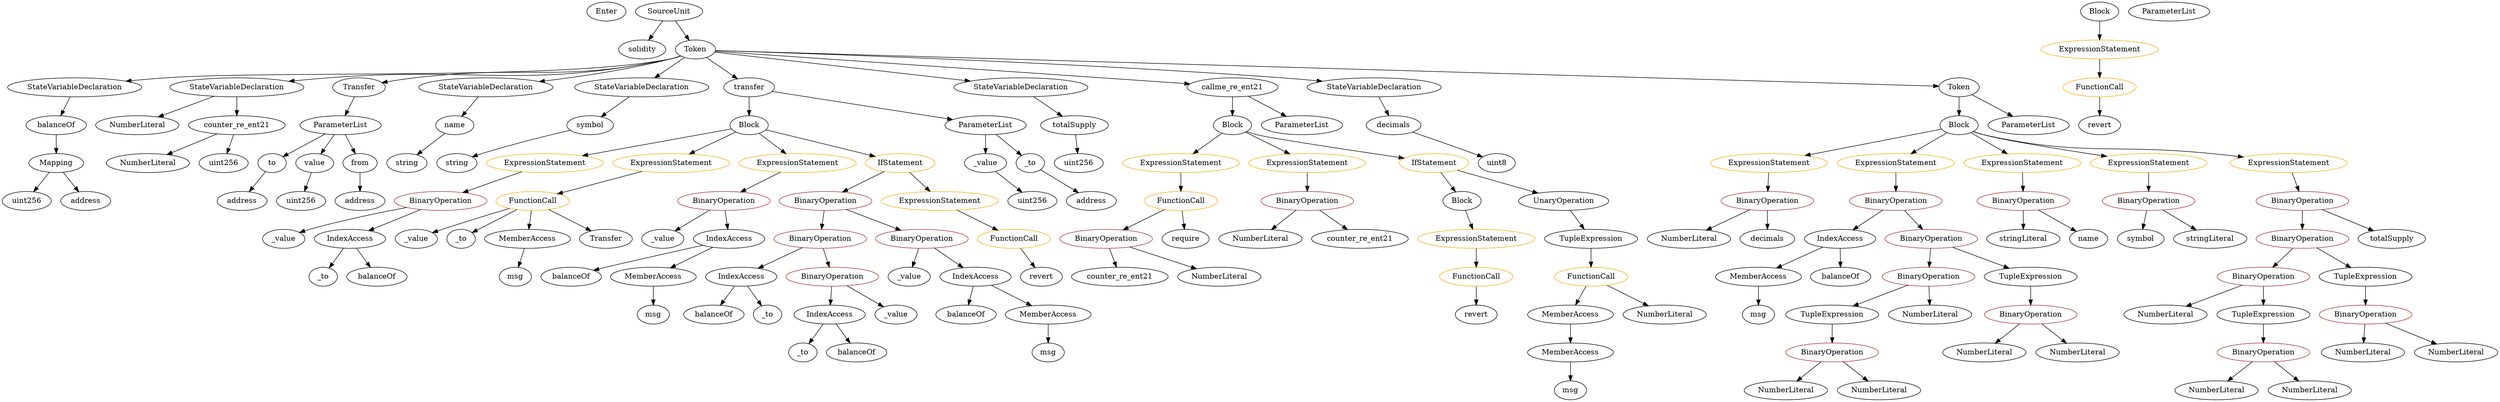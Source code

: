strict digraph {
	graph [bb="0,0,4000.1,756"];
	node [label="\N"];
	Enter	[height=0.5,
		pos="867.59,738",
		width=0.83628];
	IndexAccess_Unnamed_3	[color=black,
		height=0.5,
		label=IndexAccess,
		pos="1203.6,234",
		width=1.6402];
	Identifier_balanceOf_3	[color=black,
		height=0.5,
		label=balanceOf,
		pos="1152.6,162",
		width=1.3491];
	IndexAccess_Unnamed_3 -> Identifier_balanceOf_3	[pos="e,1164.8,179.79 1191.2,216.05 1185.3,207.89 1178,197.91 1171.4,188.82"];
	Identifier__to_1	[color=black,
		height=0.5,
		label=_to,
		pos="1246.6,162",
		width=0.75];
	IndexAccess_Unnamed_3 -> Identifier__to_1	[pos="e,1236.9,178.83 1214,216.05 1219.1,207.82 1225.2,197.76 1230.9,188.61"];
	BinaryOperation_Unnamed_12	[color=brown,
		height=0.5,
		label=BinaryOperation,
		pos="2833.6,378",
		width=1.9867];
	NumberLiteral_Unnamed_10	[color=black,
		height=0.5,
		label=NumberLiteral,
		pos="2708.6,306",
		width=1.765];
	BinaryOperation_Unnamed_12 -> NumberLiteral_Unnamed_10	[pos="e,2736.4,322.58 2805.2,361.12 2787.8,351.34 2765.2,338.69 2746.2,328.07"];
	Identifier_decimals	[color=black,
		height=0.5,
		label=decimals,
		pos="2833.6,306",
		width=1.1967];
	BinaryOperation_Unnamed_12 -> Identifier_decimals	[pos="e,2833.6,324.1 2833.6,359.7 2833.6,352.41 2833.6,343.73 2833.6,335.54"];
	IndexAccess_Unnamed_2	[color=black,
		height=0.5,
		label=IndexAccess,
		pos="1351.6,162",
		width=1.6402];
	Identifier__to	[color=black,
		height=0.5,
		label=_to,
		pos="1304.6,90",
		width=0.75];
	IndexAccess_Unnamed_2 -> Identifier__to	[pos="e,1315.2,106.83 1340.2,144.05 1334.6,135.73 1327.8,125.54 1321.6,116.32"];
	Identifier_balanceOf_2	[color=black,
		height=0.5,
		label=balanceOf,
		pos="1398.6,90",
		width=1.3491];
	IndexAccess_Unnamed_2 -> Identifier_balanceOf_2	[pos="e,1387.3,107.79 1363,144.05 1368.4,135.97 1375,126.12 1381.1,117.11"];
	Identifier_revert_1	[color=black,
		height=0.5,
		label=revert,
		pos="3367.6,522",
		width=0.87786];
	StateVariableDeclaration_Unnamed_4	[color=black,
		height=0.5,
		label=StateVariableDeclaration,
		pos="117.59,594",
		width=2.8184];
	VariableDeclaration_balanceOf	[color=black,
		height=0.5,
		label=balanceOf,
		pos="84.591,522",
		width=1.3491];
	StateVariableDeclaration_Unnamed_4 -> VariableDeclaration_balanceOf	[pos="e,92.654,540.1 109.43,575.7 105.84,568.07 101.52,558.92 97.506,550.4"];
	ElementaryTypeName_string_1	[color=black,
		height=0.5,
		label=string,
		pos="740.59,450",
		width=0.864];
	NumberLiteral_Unnamed_9	[color=black,
		height=0.5,
		label=NumberLiteral,
		pos="3190.6,90",
		width=1.765];
	BinaryOperation_Unnamed_9	[color=brown,
		height=0.5,
		label=BinaryOperation,
		pos="3262.6,162",
		width=1.9867];
	BinaryOperation_Unnamed_9 -> NumberLiteral_Unnamed_9	[pos="e,3207.9,107.79 3245.2,144.05 3236.4,135.54 3225.6,125.07 3216,115.68"];
	NumberLiteral_Unnamed_8	[color=black,
		height=0.5,
		label=NumberLiteral,
		pos="3335.6,90",
		width=1.765];
	BinaryOperation_Unnamed_9 -> NumberLiteral_Unnamed_8	[pos="e,3318.2,107.71 3279.9,144.41 3288.9,135.76 3300.1,125 3310.1,115.42"];
	SourceUnit_Unnamed	[color=black,
		height=0.5,
		label=SourceUnit,
		pos="968.59,738",
		width=1.46];
	PragmaDirective_solidity	[color=black,
		height=0.5,
		label=solidity,
		pos="923.59,666",
		width=1.0442];
	SourceUnit_Unnamed -> PragmaDirective_solidity	[pos="e,934.07,683.31 957.7,720.05 952.43,711.85 945.98,701.83 940.12,692.71"];
	ContractDefinition_Token	[color=black,
		height=0.5,
		label=Token,
		pos="1013.6,666",
		width=0.96103];
	SourceUnit_Unnamed -> ContractDefinition_Token	[pos="e,1003.1,683.31 979.48,720.05 984.76,711.85 991.2,701.83 997.06,692.71"];
	BinaryOperation_Unnamed_1	[color=brown,
		height=0.5,
		label=BinaryOperation,
		pos="3688.6,306",
		width=1.9867];
	BinaryOperation_Unnamed_2	[color=brown,
		height=0.5,
		label=BinaryOperation,
		pos="3633.6,234",
		width=1.9867];
	BinaryOperation_Unnamed_1 -> BinaryOperation_Unnamed_2	[pos="e,3646.8,251.79 3675.3,288.05 3668.9,279.89 3661,269.91 3653.9,260.82"];
	TupleExpression_Unnamed_1	[color=black,
		height=0.5,
		label=TupleExpression,
		pos="3796.6,234",
		width=2.0422];
	BinaryOperation_Unnamed_1 -> TupleExpression_Unnamed_1	[pos="e,3771.7,251.15 3713.6,288.76 3728.1,279.4 3746.5,267.49 3762.2,257.26"];
	ExpressionStatement_Unnamed_10	[color=orange,
		height=0.5,
		label=ExpressionStatement,
		pos="1895.6,450",
		width=2.458];
	FunctionCall_Unnamed_3	[color=orange,
		height=0.5,
		label=FunctionCall,
		pos="1895.6,378",
		width=1.6125];
	ExpressionStatement_Unnamed_10 -> FunctionCall_Unnamed_3	[pos="e,1895.6,396.1 1895.6,431.7 1895.6,424.41 1895.6,415.73 1895.6,407.54"];
	Identifier__value	[color=black,
		height=0.5,
		label=_value,
		pos="1476.6,234",
		width=0.96103];
	VariableDeclaration_totalSupply	[color=black,
		height=0.5,
		label=totalSupply,
		pos="1725.6,522",
		width=1.4739];
	ElementaryTypeName_uint256	[color=black,
		height=0.5,
		label=uint256,
		pos="1740.6,450",
		width=1.0442];
	VariableDeclaration_totalSupply -> ElementaryTypeName_uint256	[pos="e,1736.9,468.1 1729.3,503.7 1730.9,496.32 1732.8,487.52 1734.5,479.25"];
	Mapping_Unnamed	[color=black,
		height=0.5,
		label=Mapping,
		pos="84.591,450",
		width=1.2105];
	VariableDeclaration_balanceOf -> Mapping_Unnamed	[pos="e,84.591,468.1 84.591,503.7 84.591,496.41 84.591,487.73 84.591,479.54"];
	IndexAccess_Unnamed_1	[color=black,
		height=0.5,
		label=IndexAccess,
		pos="1588.6,234",
		width=1.6402];
	Identifier_balanceOf_1	[color=black,
		height=0.5,
		label=balanceOf,
		pos="1576.6,162",
		width=1.3491];
	IndexAccess_Unnamed_1 -> Identifier_balanceOf_1	[pos="e,1579.5,180.1 1585.6,215.7 1584.4,208.32 1582.9,199.52 1581.4,191.25"];
	MemberAccess_Unnamed_1	[color=black,
		height=0.5,
		label=MemberAccess,
		pos="1712.6,162",
		width=1.9174];
	IndexAccess_Unnamed_1 -> MemberAccess_Unnamed_1	[pos="e,1684.6,178.81 1615.8,217.64 1633.1,207.88 1655.7,195.11 1674.7,184.38"];
	StateVariableDeclaration_Unnamed_5	[color=black,
		height=0.5,
		label=StateVariableDeclaration,
		pos="371.59,594",
		width=2.8184];
	NumberLiteral_Unnamed_12	[color=black,
		height=0.5,
		label=NumberLiteral,
		pos="214.59,522",
		width=1.765];
	StateVariableDeclaration_Unnamed_5 -> NumberLiteral_Unnamed_12	[pos="e,247.6,537.72 335.18,576.76 312.14,566.49 282.23,553.16 257.96,542.34"];
	VariableDeclaration_counter_re_ent21	[color=black,
		height=0.5,
		label=counter_re_ent21,
		pos="371.59,522",
		width=2.0976];
	StateVariableDeclaration_Unnamed_5 -> VariableDeclaration_counter_re_ent21	[pos="e,371.59,540.1 371.59,575.7 371.59,568.41 371.59,559.73 371.59,551.54"];
	ExpressionStatement_Unnamed_4	[color=orange,
		height=0.5,
		label=ExpressionStatement,
		pos="2844.6,450",
		width=2.458];
	ExpressionStatement_Unnamed_4 -> BinaryOperation_Unnamed_12	[pos="e,2836.3,396.1 2841.9,431.7 2840.7,424.32 2839.3,415.52 2838,407.25"];
	BinaryOperation_Unnamed	[color=brown,
		height=0.5,
		label=BinaryOperation,
		pos="3688.6,378",
		width=1.9867];
	BinaryOperation_Unnamed -> BinaryOperation_Unnamed_1	[pos="e,3688.6,324.1 3688.6,359.7 3688.6,352.41 3688.6,343.73 3688.6,335.54"];
	Identifier_totalSupply	[color=black,
		height=0.5,
		label=totalSupply,
		pos="3831.6,306",
		width=1.4739];
	BinaryOperation_Unnamed -> Identifier_totalSupply	[pos="e,3802.4,321.3 3720.3,361.46 3741.5,351.1 3769.5,337.4 3792.1,326.34"];
	TupleExpression_Unnamed_2	[color=black,
		height=0.5,
		label=TupleExpression,
		pos="2949.6,162",
		width=2.0422];
	BinaryOperation_Unnamed_8	[color=brown,
		height=0.5,
		label=BinaryOperation,
		pos="2949.6,90",
		width=1.9867];
	TupleExpression_Unnamed_2 -> BinaryOperation_Unnamed_8	[pos="e,2949.6,108.1 2949.6,143.7 2949.6,136.41 2949.6,127.73 2949.6,119.54"];
	NumberLiteral_Unnamed	[color=black,
		height=0.5,
		label=NumberLiteral,
		pos="3478.6,162",
		width=1.765];
	BinaryOperation_Unnamed_2 -> NumberLiteral_Unnamed	[pos="e,3511.4,177.8 3600,217.81 3577,207.43 3546.3,193.59 3521.6,182.41"];
	TupleExpression_Unnamed	[color=black,
		height=0.5,
		label=TupleExpression,
		pos="3633.6,162",
		width=2.0422];
	BinaryOperation_Unnamed_2 -> TupleExpression_Unnamed	[pos="e,3633.6,180.1 3633.6,215.7 3633.6,208.41 3633.6,199.73 3633.6,191.54"];
	Identifier__value_2	[color=black,
		height=0.5,
		label=_value,
		pos="1072.6,306",
		width=0.96103];
	ExpressionStatement_Unnamed_7	[color=orange,
		height=0.5,
		label=ExpressionStatement,
		pos="878.59,450",
		width=2.458];
	BinaryOperation_Unnamed_18	[color=brown,
		height=0.5,
		label=BinaryOperation,
		pos="711.59,378",
		width=1.9867];
	ExpressionStatement_Unnamed_7 -> BinaryOperation_Unnamed_18	[pos="e,747.23,393.94 841.11,433.29 816.43,422.95 783.95,409.33 757.69,398.32"];
	ExpressionStatement_Unnamed_8	[color=orange,
		height=0.5,
		label=ExpressionStatement,
		pos="1073.6,450",
		width=2.458];
	FunctionCall_Unnamed_1	[color=orange,
		height=0.5,
		label=FunctionCall,
		pos="859.59,378",
		width=1.6125];
	ExpressionStatement_Unnamed_8 -> FunctionCall_Unnamed_1	[pos="e,898.45,391.71 1028.2,434.15 993.29,422.73 945.1,406.97 909.18,395.22"];
	MemberAccess_Unnamed_5	[color=black,
		height=0.5,
		label=MemberAccess,
		pos="2522.6,90",
		width=1.9174];
	Identifier_msg_4	[color=black,
		height=0.5,
		label=msg,
		pos="2522.6,18",
		width=0.75];
	MemberAccess_Unnamed_5 -> Identifier_msg_4	[pos="e,2522.6,36.104 2522.6,71.697 2522.6,64.407 2522.6,55.726 2522.6,47.536"];
	ElementaryTypeName_address_3	[color=black,
		height=0.5,
		label=address,
		pos="1756.6,378",
		width=1.0996];
	Identifier_msg_2	[color=black,
		height=0.5,
		label=msg,
		pos="1057.6,162",
		width=0.75];
	ExpressionStatement_Unnamed_1	[color=orange,
		height=0.5,
		label=ExpressionStatement,
		pos="3047.6,450",
		width=2.458];
	BinaryOperation_Unnamed_5	[color=brown,
		height=0.5,
		label=BinaryOperation,
		pos="3047.6,378",
		width=1.9867];
	ExpressionStatement_Unnamed_1 -> BinaryOperation_Unnamed_5	[pos="e,3047.6,396.1 3047.6,431.7 3047.6,424.41 3047.6,415.73 3047.6,407.54"];
	EventDefinition_Transfer	[color=black,
		height=0.5,
		label=Transfer,
		pos="536.59,594",
		width=1.1689];
	ParameterList_Unnamed	[color=black,
		height=0.5,
		label=ParameterList,
		pos="529.59,522",
		width=1.7095];
	EventDefinition_Transfer -> ParameterList_Unnamed	[pos="e,531.3,540.1 534.86,575.7 534.13,568.41 533.26,559.73 532.44,551.54"];
	Identifier_msg_1	[color=black,
		height=0.5,
		label=msg,
		pos="1712.6,90",
		width=0.75];
	Identifier__value_1	[color=black,
		height=0.5,
		label=_value,
		pos="1463.6,162",
		width=0.96103];
	ElementaryTypeName_uint256_1	[color=black,
		height=0.5,
		label=uint256,
		pos="37.591,378",
		width=1.0442];
	Mapping_Unnamed -> ElementaryTypeName_uint256_1	[pos="e,48.649,395.47 73.453,432.41 67.951,424.22 61.185,414.14 55.018,404.95"];
	ElementaryTypeName_address	[color=black,
		height=0.5,
		label=address,
		pos="132.59,378",
		width=1.0996];
	Mapping_Unnamed -> ElementaryTypeName_address	[pos="e,121.3,395.47 95.966,432.41 101.59,424.22 108.5,414.14 114.79,404.95"];
	StateVariableDeclaration_Unnamed	[color=black,
		height=0.5,
		label=StateVariableDeclaration,
		pos="707.59,594",
		width=2.8184];
	VariableDeclaration_name	[color=black,
		height=0.5,
		label=name,
		pos="683.59,522",
		width=0.83628];
	StateVariableDeclaration_Unnamed -> VariableDeclaration_name	[pos="e,689.46,540.1 701.66,575.7 699.1,568.24 696.04,559.32 693.18,550.97"];
	NumberLiteral_Unnamed_4	[color=black,
		height=0.5,
		label=NumberLiteral,
		pos="3791.6,90",
		width=1.765];
	Identifier_counter_re_ent21	[color=black,
		height=0.5,
		label=counter_re_ent21,
		pos="1822.6,234",
		width=2.0976];
	Parameter__value	[color=black,
		height=0.5,
		label=_value,
		pos="1577.6,450",
		width=0.96103];
	ElementaryTypeName_uint256_3	[color=black,
		height=0.5,
		label=uint256,
		pos="1661.6,378",
		width=1.0442];
	Parameter__value -> ElementaryTypeName_uint256_3	[pos="e,1643.5,394.07 1595.4,434.15 1606.9,424.57 1622.1,411.92 1635,401.16"];
	VariableDeclaration_to	[color=black,
		height=0.5,
		label=to,
		pos="431.59,450",
		width=0.75];
	ElementaryTypeName_address_2	[color=black,
		height=0.5,
		label=address,
		pos="392.59,378",
		width=1.0996];
	VariableDeclaration_to -> ElementaryTypeName_address_2	[pos="e,401.86,395.63 422.55,432.76 418.03,424.67 412.46,414.66 407.35,405.49"];
	BinaryOperation_Unnamed_10	[color=brown,
		height=0.5,
		label=BinaryOperation,
		pos="3246.6,378",
		width=1.9867];
	stringLiteral_Unnamed	[color=black,
		height=0.5,
		label=stringLiteral,
		pos="3246.6,306",
		width=1.5016];
	BinaryOperation_Unnamed_10 -> stringLiteral_Unnamed	[pos="e,3246.6,324.1 3246.6,359.7 3246.6,352.41 3246.6,343.73 3246.6,335.54"];
	Identifier_name	[color=black,
		height=0.5,
		label=name,
		pos="3348.6,306",
		width=0.83628];
	BinaryOperation_Unnamed_10 -> Identifier_name	[pos="e,3329.3,320.26 3270.5,360.59 3285.3,350.41 3304.5,337.29 3320.1,326.58"];
	MemberAccess_Unnamed	[color=black,
		height=0.5,
		label=MemberAccess,
		pos="2820.6,234",
		width=1.9174];
	Identifier_msg	[color=black,
		height=0.5,
		label=msg,
		pos="2820.6,162",
		width=0.75];
	MemberAccess_Unnamed -> Identifier_msg	[pos="e,2820.6,180.1 2820.6,215.7 2820.6,208.41 2820.6,199.73 2820.6,191.54"];
	ParameterList_Unnamed_3	[color=black,
		height=0.5,
		label=ParameterList,
		pos="3479.6,738",
		width=1.7095];
	Identifier_balanceOf_4	[color=black,
		height=0.5,
		label=balanceOf,
		pos="921.59,234",
		width=1.3491];
	BinaryOperation_Unnamed_7	[color=brown,
		height=0.5,
		label=BinaryOperation,
		pos="3099.6,234",
		width=1.9867];
	BinaryOperation_Unnamed_7 -> TupleExpression_Unnamed_2	[pos="e,2982.7,178.45 3066.7,217.64 3045.1,207.55 3016.6,194.25 2993.1,183.29"];
	NumberLiteral_Unnamed_5	[color=black,
		height=0.5,
		label=NumberLiteral,
		pos="3104.6,162",
		width=1.765];
	BinaryOperation_Unnamed_7 -> NumberLiteral_Unnamed_5	[pos="e,3103.4,180.1 3100.8,215.7 3101.3,208.41 3102,199.73 3102.6,191.54"];
	Block_Unnamed_4	[color=black,
		height=0.5,
		label=Block,
		pos="2337.6,378",
		width=0.90558];
	ExpressionStatement_Unnamed_11	[color=orange,
		height=0.5,
		label=ExpressionStatement,
		pos="2373.6,306",
		width=2.458];
	Block_Unnamed_4 -> ExpressionStatement_Unnamed_11	[pos="e,2364.9,323.96 2346.1,360.41 2350.2,352.51 2355.2,342.85 2359.7,333.94"];
	IndexAccess_Unnamed_4	[color=black,
		height=0.5,
		label=IndexAccess,
		pos="1184.6,306",
		width=1.6402];
	IndexAccess_Unnamed_4 -> Identifier_balanceOf_4	[pos="e,958.67,246.06 1140.1,293.93 1098.5,283.49 1034.7,267.2 979.59,252 976.31,251.09 972.93,250.15 969.52,249.18"];
	MemberAccess_Unnamed_2	[color=black,
		height=0.5,
		label=MemberAccess,
		pos="1057.6,234",
		width=1.9174];
	IndexAccess_Unnamed_4 -> MemberAccess_Unnamed_2	[pos="e,1086,250.64 1157,289.81 1139.1,279.95 1115.6,266.96 1095.9,256.1"];
	Identifier__value_3	[color=black,
		height=0.5,
		label=_value,
		pos="430.59,306",
		width=0.96103];
	Identifier__value_4	[color=black,
		height=0.5,
		label=_value,
		pos="654.59,306",
		width=0.96103];
	Identifier_symbol	[color=black,
		height=0.5,
		label=symbol,
		pos="3434.6,306",
		width=1.0581];
	TupleExpression_Unnamed_3	[color=black,
		height=0.5,
		label=TupleExpression,
		pos="3262.6,234",
		width=2.0422];
	TupleExpression_Unnamed_3 -> BinaryOperation_Unnamed_9	[pos="e,3262.6,180.1 3262.6,215.7 3262.6,208.41 3262.6,199.73 3262.6,191.54"];
	IndexAccess_Unnamed_5	[color=black,
		height=0.5,
		label=IndexAccess,
		pos="542.59,306",
		width=1.6402];
	Identifier__to_2	[color=black,
		height=0.5,
		label=_to,
		pos="495.59,234",
		width=0.75];
	IndexAccess_Unnamed_5 -> Identifier__to_2	[pos="e,506.22,250.83 531.21,288.05 525.63,279.73 518.78,269.54 512.59,260.32"];
	Identifier_balanceOf_5	[color=black,
		height=0.5,
		label=balanceOf,
		pos="589.59,234",
		width=1.3491];
	IndexAccess_Unnamed_5 -> Identifier_balanceOf_5	[pos="e,578.32,251.79 553.97,288.05 559.4,279.97 566.01,270.12 572.06,261.11"];
	Block_Unnamed	[color=black,
		height=0.5,
		label=Block,
		pos="3144.6,522",
		width=0.90558];
	Block_Unnamed -> ExpressionStatement_Unnamed_4	[pos="e,2901.3,464.24 3114.7,514.03 3067.9,503.1 2976,481.65 2912.4,466.83"];
	Block_Unnamed -> ExpressionStatement_Unnamed_1	[pos="e,3070.8,467.76 3125.4,507.17 3112.4,497.8 3095,485.19 3079.9,474.29"];
	ExpressionStatement_Unnamed_2	[color=orange,
		height=0.5,
		label=ExpressionStatement,
		pos="3242.6,450",
		width=2.458];
	Block_Unnamed -> ExpressionStatement_Unnamed_2	[pos="e,3219.1,467.76 3164,507.17 3177.1,497.8 3194.7,485.19 3210,474.29"];
	ExpressionStatement_Unnamed_3	[color=orange,
		height=0.5,
		label=ExpressionStatement,
		pos="3437.6,450",
		width=2.458];
	Block_Unnamed -> ExpressionStatement_Unnamed_3	[pos="e,3374.3,462.91 3169.5,509.82 3174.7,507.7 3180.3,505.64 3185.6,504 3218.1,493.94 3301.1,477.09 3363,465.1"];
	ExpressionStatement_Unnamed	[color=orange,
		height=0.5,
		label=ExpressionStatement,
		pos="3660.6,450",
		width=2.458];
	Block_Unnamed -> ExpressionStatement_Unnamed	[pos="e,3589.3,461.01 3168.9,509.56 3174.3,507.41 3180.1,505.4 3185.6,504 3336.8,465.74 3379.7,486.43 3534.6,468 3548.7,466.32 3563.8,\
464.4 3578.3,462.48"];
	VariableDeclaration_decimals	[color=black,
		height=0.5,
		label=decimals,
		pos="2291.6,522",
		width=1.1967];
	ElementaryTypeName_uint8	[color=black,
		height=0.5,
		label=uint8,
		pos="2401.6,450",
		width=0.7947];
	VariableDeclaration_decimals -> ElementaryTypeName_uint8	[pos="e,2381.9,463.55 2314.7,506.33 2331.4,495.64 2354.3,481.08 2372.4,469.58"];
	BinaryOperation_Unnamed_20	[color=brown,
		height=0.5,
		label=BinaryOperation,
		pos="2090.6,378",
		width=1.9867];
	NumberLiteral_Unnamed_15	[color=black,
		height=0.5,
		label=NumberLiteral,
		pos="2034.6,306",
		width=1.765];
	BinaryOperation_Unnamed_20 -> NumberLiteral_Unnamed_15	[pos="e,2048,323.79 2077,360.05 2070.4,351.8 2062.4,341.7 2055,332.54"];
	Identifier_counter_re_ent21_1	[color=black,
		height=0.5,
		label=counter_re_ent21,
		pos="2191.6,306",
		width=2.0976];
	BinaryOperation_Unnamed_20 -> Identifier_counter_re_ent21_1	[pos="e,2167.7,323.55 2114.3,360.59 2127.5,351.44 2144.1,339.9 2158.6,329.88"];
	IndexAccess_Unnamed	[color=black,
		height=0.5,
		label=IndexAccess,
		pos="2953.6,306",
		width=1.6402];
	IndexAccess_Unnamed -> MemberAccess_Unnamed	[pos="e,2850,250.48 2925.1,289.98 2906.1,280.02 2881,266.8 2860.2,255.82"];
	Identifier_balanceOf	[color=black,
		height=0.5,
		label=balanceOf,
		pos="2956.6,234",
		width=1.3491];
	IndexAccess_Unnamed -> Identifier_balanceOf	[pos="e,2955.9,252.1 2954.3,287.7 2954.6,280.41 2955,271.73 2955.4,263.54"];
	ExpressionStatement_Unnamed_6	[color=orange,
		height=0.5,
		label=ExpressionStatement,
		pos="1268.6,450",
		width=2.458];
	BinaryOperation_Unnamed_17	[color=brown,
		height=0.5,
		label=BinaryOperation,
		pos="1178.6,378",
		width=1.9867];
	ExpressionStatement_Unnamed_6 -> BinaryOperation_Unnamed_17	[pos="e,1199.8,395.47 1247.3,432.41 1235.7,423.43 1221.3,412.19 1208.6,402.34"];
	ExpressionStatement_Unnamed_12	[color=orange,
		height=0.5,
		label=ExpressionStatement,
		pos="2090.6,450",
		width=2.458];
	ExpressionStatement_Unnamed_12 -> BinaryOperation_Unnamed_20	[pos="e,2090.6,396.1 2090.6,431.7 2090.6,424.41 2090.6,415.73 2090.6,407.54"];
	FunctionCall_Unnamed_5	[color=orange,
		height=0.5,
		label=FunctionCall,
		pos="2373.6,234",
		width=1.6125];
	ExpressionStatement_Unnamed_11 -> FunctionCall_Unnamed_5	[pos="e,2373.6,252.1 2373.6,287.7 2373.6,280.41 2373.6,271.73 2373.6,263.54"];
	FunctionCall_Unnamed_2	[color=orange,
		height=0.5,
		label=FunctionCall,
		pos="3367.6,594",
		width=1.6125];
	FunctionCall_Unnamed_2 -> Identifier_revert_1	[pos="e,3367.6,540.1 3367.6,575.7 3367.6,568.41 3367.6,559.73 3367.6,551.54"];
	Block_Unnamed_2	[color=black,
		height=0.5,
		label=Block,
		pos="3367.6,738",
		width=0.90558];
	ExpressionStatement_Unnamed_9	[color=orange,
		height=0.5,
		label=ExpressionStatement,
		pos="3367.6,666",
		width=2.458];
	Block_Unnamed_2 -> ExpressionStatement_Unnamed_9	[pos="e,3367.6,684.1 3367.6,719.7 3367.6,712.41 3367.6,703.73 3367.6,695.54"];
	MemberAccess_Unnamed_4	[color=black,
		height=0.5,
		label=MemberAccess,
		pos="2522.6,162",
		width=1.9174];
	MemberAccess_Unnamed_4 -> MemberAccess_Unnamed_5	[pos="e,2522.6,108.1 2522.6,143.7 2522.6,136.41 2522.6,127.73 2522.6,119.54"];
	ExpressionStatement_Unnamed_2 -> BinaryOperation_Unnamed_10	[pos="e,3245.6,396.1 3243.6,431.7 3244,424.41 3244.5,415.73 3245,407.54"];
	Parameter__to	[color=black,
		height=0.5,
		label=_to,
		pos="1657.6,450",
		width=0.75];
	Parameter__to -> ElementaryTypeName_address_3	[pos="e,1735.8,393.7 1675.7,436.16 1689.9,426.13 1710,411.98 1726.5,400.26"];
	Identifier__to_3	[color=black,
		height=0.5,
		label=_to,
		pos="734.59,306",
		width=0.75];
	BinaryOperation_Unnamed_5 -> IndexAccess_Unnamed	[pos="e,2975.1,322.99 3025.3,360.41 3013,351.21 2997.4,339.64 2984,329.63"];
	BinaryOperation_Unnamed_6	[color=brown,
		height=0.5,
		label=BinaryOperation,
		pos="3102.6,306",
		width=1.9867];
	BinaryOperation_Unnamed_5 -> BinaryOperation_Unnamed_6	[pos="e,3089.4,323.79 3060.9,360.05 3067.3,351.89 3075.2,341.91 3082.3,332.82"];
	TupleExpression_Unnamed_4	[color=black,
		height=0.5,
		label=TupleExpression,
		pos="2553.6,306",
		width=2.0422];
	FunctionCall_Unnamed_4	[color=orange,
		height=0.5,
		label=FunctionCall,
		pos="2553.6,234",
		width=1.6125];
	TupleExpression_Unnamed_4 -> FunctionCall_Unnamed_4	[pos="e,2553.6,252.1 2553.6,287.7 2553.6,280.41 2553.6,271.73 2553.6,263.54"];
	MemberAccess_Unnamed_3	[color=black,
		height=0.5,
		label=MemberAccess,
		pos="848.59,306",
		width=1.9174];
	Identifier_msg_3	[color=black,
		height=0.5,
		label=msg,
		pos="827.59,234",
		width=0.75];
	MemberAccess_Unnamed_3 -> Identifier_msg_3	[pos="e,832.72,252.1 843.4,287.7 841.16,280.24 838.49,271.32 835.98,262.97"];
	UnaryOperation_Unnamed	[color=black,
		height=0.5,
		label=UnaryOperation,
		pos="2506.6,378",
		width=1.9452];
	UnaryOperation_Unnamed -> TupleExpression_Unnamed_4	[pos="e,2542.3,323.79 2518,360.05 2523.4,351.97 2530,342.12 2536.1,333.11"];
	ContractDefinition_Token -> StateVariableDeclaration_Unnamed_4	[pos="e,197.47,605.39 988.1,653.35 982.44,651.21 976.4,649.26 970.59,648 662.25,581.11 575.99,638.51 261.59,612 244.51,610.56 226.33,608.68 \
208.84,606.7"];
	ContractDefinition_Token -> StateVariableDeclaration_Unnamed_5	[pos="e,445.08,606.77 988.07,653.45 982.42,651.31 976.38,649.33 970.59,648 759.9,599.71 700.41,635.96 485.59,612 476.05,610.94 466.09,\
609.67 456.19,608.33"];
	ContractDefinition_Token -> EventDefinition_Transfer	[pos="e,569.9,605.42 988.05,653.55 982.4,651.4 976.37,649.39 970.59,648 808.67,609 761.33,642.47 597.59,612 592.06,610.97 586.3,609.67 \
580.63,608.26"];
	ContractDefinition_Token -> StateVariableDeclaration_Unnamed	[pos="e,782.71,606.48 987.47,653.82 981.96,651.7 976.13,649.64 970.59,648 912.54,630.83 845.65,617.43 793.86,608.4"];
	StateVariableDeclaration_Unnamed_1	[color=black,
		height=0.5,
		label=StateVariableDeclaration,
		pos="933.59,594",
		width=2.8184];
	ContractDefinition_Token -> StateVariableDeclaration_Unnamed_1	[pos="e,953.07,612.04 996.63,650.15 986.46,641.26 973.3,629.74 961.62,619.53"];
	FunctionDefinition_transfer	[color=black,
		height=0.5,
		label=transfer,
		pos="1093.6,594",
		width=1.0719];
	ContractDefinition_Token -> FunctionDefinition_transfer	[pos="e,1076.1,610.31 1030.6,650.15 1041.3,640.72 1055.5,628.33 1067.7,617.69"];
	StateVariableDeclaration_Unnamed_3	[color=black,
		height=0.5,
		label=StateVariableDeclaration,
		pos="1575.6,594",
		width=2.8184];
	ContractDefinition_Token -> StateVariableDeclaration_Unnamed_3	[pos="e,1494.3,605.12 1047.1,660.83 1131.5,650.32 1355.4,622.43 1483,606.53"];
	FunctionDefinition_callme_re_ent21	[color=black,
		height=0.5,
		label=callme_re_ent21,
		pos="1975.6,594",
		width=1.9729];
	ContractDefinition_Token -> FunctionDefinition_callme_re_ent21	[pos="e,1908.1,599.91 1047.8,662.51 1185.2,652.52 1698.2,615.18 1896.6,600.75"];
	StateVariableDeclaration_Unnamed_2	[color=black,
		height=0.5,
		label=StateVariableDeclaration,
		pos="2228.6,594",
		width=2.8184];
	ContractDefinition_Token -> StateVariableDeclaration_Unnamed_2	[pos="e,2143.7,604.14 1048.3,663.83 1179.8,659.27 1660.5,641.45 2055.6,612 2080.5,610.14 2107.4,607.71 2132.4,605.26"];
	FunctionDefinition_Token	[color=black,
		height=0.5,
		label=Token,
		pos="3144.6,594",
		width=0.96103];
	ContractDefinition_Token -> FunctionDefinition_Token	[pos="e,3110.1,596.13 1048.4,663.86 1297.9,655.66 2814.1,605.86 3098.6,596.51"];
	BinaryOperation_Unnamed_4	[color=brown,
		height=0.5,
		label=BinaryOperation,
		pos="3796.6,162",
		width=1.9867];
	BinaryOperation_Unnamed_4 -> NumberLiteral_Unnamed_4	[pos="e,3792.8,108.1 3795.4,143.7 3794.8,136.41 3794.2,127.73 3793.6,119.54"];
	NumberLiteral_Unnamed_3	[color=black,
		height=0.5,
		label=NumberLiteral,
		pos="3936.6,90",
		width=1.765];
	BinaryOperation_Unnamed_4 -> NumberLiteral_Unnamed_3	[pos="e,3906.1,106.25 3827.7,145.46 3847.7,135.43 3874.1,122.26 3895.8,111.38"];
	NumberLiteral_Unnamed_1	[color=black,
		height=0.5,
		label=NumberLiteral,
		pos="3560.6,18",
		width=1.765];
	BinaryOperation_Unnamed_19	[color=brown,
		height=0.5,
		label=BinaryOperation,
		pos="1790.6,306",
		width=1.9867];
	FunctionCall_Unnamed_3 -> BinaryOperation_Unnamed_19	[pos="e,1815.1,323.31 1871.8,361.12 1857.7,351.76 1839.8,339.78 1824.3,329.47"];
	Identifier_require	[color=black,
		height=0.5,
		label=require,
		pos="1916.6,306",
		width=1.0026];
	FunctionCall_Unnamed_3 -> Identifier_require	[pos="e,1911.5,324.1 1900.8,359.7 1903,352.24 1905.7,343.32 1908.2,334.97"];
	BinaryOperation_Unnamed_11	[color=brown,
		height=0.5,
		label=BinaryOperation,
		pos="3437.6,378",
		width=1.9867];
	BinaryOperation_Unnamed_11 -> Identifier_symbol	[pos="e,3435.3,324.1 3436.8,359.7 3436.5,352.41 3436.2,343.73 3435.8,335.54"];
	stringLiteral_Unnamed_1	[color=black,
		height=0.5,
		label=stringLiteral,
		pos="3544.6,306",
		width=1.5016];
	BinaryOperation_Unnamed_11 -> stringLiteral_Unnamed_1	[pos="e,3521,322.43 3462.4,360.76 3477,351.2 3495.7,338.98 3511.6,328.61"];
	ParameterList_Unnamed -> VariableDeclaration_to	[pos="e,449.49,463.78 507.35,505.12 492.86,494.76 473.85,481.18 458.5,470.22"];
	VariableDeclaration_value	[color=black,
		height=0.5,
		label=value,
		pos="506.59,450",
		width=0.82242];
	ParameterList_Unnamed -> VariableDeclaration_value	[pos="e,512.21,468.1 523.91,503.7 521.45,496.24 518.53,487.32 515.78,478.97"];
	VariableDeclaration_from	[color=black,
		height=0.5,
		label=from,
		pos="582.59,450",
		width=0.7947];
	ParameterList_Unnamed -> VariableDeclaration_from	[pos="e,570.61,466.83 542.42,504.05 548.85,495.56 556.77,485.11 563.87,475.73"];
	NumberLiteral_Unnamed_7	[color=black,
		height=0.5,
		label=NumberLiteral,
		pos="2877.6,18",
		width=1.765];
	BinaryOperation_Unnamed_6 -> BinaryOperation_Unnamed_7	[pos="e,3100.3,252.1 3101.8,287.7 3101.5,280.41 3101.2,271.73 3100.8,263.54"];
	BinaryOperation_Unnamed_6 -> TupleExpression_Unnamed_3	[pos="e,3227.7,250.28 3137.3,289.81 3160.7,279.57 3191.8,265.96 3217.2,254.86"];
	BinaryOperation_Unnamed_19 -> Identifier_counter_re_ent21	[pos="e,1814.8,252.1 1798.5,287.7 1802,280.07 1806.2,270.92 1810.1,262.4"];
	NumberLiteral_Unnamed_13	[color=black,
		height=0.5,
		label=NumberLiteral,
		pos="1979.6,234",
		width=1.765];
	BinaryOperation_Unnamed_19 -> NumberLiteral_Unnamed_13	[pos="e,1942.1,248.89 1829.8,290.5 1859.3,279.57 1899.9,264.53 1931.4,252.86"];
	TupleExpression_Unnamed_1 -> BinaryOperation_Unnamed_4	[pos="e,3796.6,180.1 3796.6,215.7 3796.6,208.41 3796.6,199.73 3796.6,191.54"];
	ExpressionStatement_Unnamed_3 -> BinaryOperation_Unnamed_11	[pos="e,3437.6,396.1 3437.6,431.7 3437.6,424.41 3437.6,415.73 3437.6,407.54"];
	VariableDeclaration_symbol	[color=black,
		height=0.5,
		label=symbol,
		pos="850.59,522",
		width=1.0581];
	StateVariableDeclaration_Unnamed_1 -> VariableDeclaration_symbol	[pos="e,868.52,538.12 913.5,576.05 902.56,566.83 888.9,555.31 877.1,545.36"];
	BinaryOperation_Unnamed_18 -> Identifier__value_3	[pos="e,456.89,317.89 658.51,365.57 594.14,351.63 492.04,329.29 474.59,324 472.33,323.31 470.01,322.56 467.69,321.78"];
	BinaryOperation_Unnamed_18 -> IndexAccess_Unnamed_5	[pos="e,576.65,321.11 675.75,362.15 649.92,351.46 614.88,336.94 587.23,325.49"];
	NumberLiteral_Unnamed_11	[color=black,
		height=0.5,
		label=NumberLiteral,
		pos="229.59,450",
		width=1.765];
	FunctionCall_Unnamed	[color=orange,
		height=0.5,
		label=FunctionCall,
		pos="1642.6,306",
		width=1.6125];
	Identifier_revert	[color=black,
		height=0.5,
		label=revert,
		pos="1697.6,234",
		width=0.87786];
	FunctionCall_Unnamed -> Identifier_revert	[pos="e,1685.2,250.83 1655.9,288.05 1662.6,279.56 1670.8,269.11 1678.2,259.73"];
	Block_Unnamed_3	[color=black,
		height=0.5,
		label=Block,
		pos="1975.6,522",
		width=0.90558];
	Block_Unnamed_3 -> ExpressionStatement_Unnamed_10	[pos="e,1915.1,468.04 1958.6,506.15 1948.5,497.26 1935.3,485.74 1923.6,475.53"];
	Block_Unnamed_3 -> ExpressionStatement_Unnamed_12	[pos="e,2063.7,467.39 1997,508 2012.9,498.28 2035.1,484.75 2053.9,473.32"];
	IfStatement_Unnamed_1	[color=orange,
		height=0.5,
		label=IfStatement,
		pos="2301.6,450",
		width=1.4739];
	Block_Unnamed_3 -> IfStatement_Unnamed_1	[pos="e,2254.4,458.55 2000,509.9 2005.4,507.73 2011.1,505.62 2016.6,504 2058.2,491.67 2172.9,471.93 2243.4,460.34"];
	BinaryOperation_Unnamed_13	[color=brown,
		height=0.5,
		label=BinaryOperation,
		pos="1339.6,378",
		width=1.9867];
	BinaryOperation_Unnamed_15	[color=brown,
		height=0.5,
		label=BinaryOperation,
		pos="1333.6,306",
		width=1.9867];
	BinaryOperation_Unnamed_13 -> BinaryOperation_Unnamed_15	[pos="e,1335.1,324.1 1338.1,359.7 1337.5,352.41 1336.7,343.73 1336,335.54"];
	BinaryOperation_Unnamed_14	[color=brown,
		height=0.5,
		label=BinaryOperation,
		pos="1494.6,306",
		width=1.9867];
	BinaryOperation_Unnamed_13 -> BinaryOperation_Unnamed_14	[pos="e,1460.8,322.28 1373.2,361.81 1395.8,351.62 1425.8,338.08 1450.3,327.01"];
	BinaryOperation_Unnamed_16	[color=brown,
		height=0.5,
		label=BinaryOperation,
		pos="1352.6,234",
		width=1.9867];
	BinaryOperation_Unnamed_16 -> IndexAccess_Unnamed_2	[pos="e,1351.8,180.1 1352.3,215.7 1352.2,208.41 1352.1,199.73 1352,191.54"];
	BinaryOperation_Unnamed_16 -> Identifier__value_1	[pos="e,1442.1,176.56 1378.3,216.76 1394.5,206.57 1415.5,193.36 1432.5,182.58"];
	BinaryOperation_Unnamed_15 -> IndexAccess_Unnamed_3	[pos="e,1231.8,250.18 1304.4,289.29 1285.9,279.34 1261.8,266.35 1241.8,255.58"];
	BinaryOperation_Unnamed_15 -> BinaryOperation_Unnamed_16	[pos="e,1347.9,252.1 1338.3,287.7 1340.3,280.24 1342.7,271.32 1345,262.97"];
	VariableDeclaration_counter_re_ent21 -> NumberLiteral_Unnamed_11	[pos="e,260.38,466.18 339.72,505.29 319.25,495.2 292.47,482 270.44,471.14"];
	ElementaryTypeName_uint256_4	[color=black,
		height=0.5,
		label=uint256,
		pos="348.59,450",
		width=1.0442];
	VariableDeclaration_counter_re_ent21 -> ElementaryTypeName_uint256_4	[pos="e,354.21,468.1 365.91,503.7 363.45,496.24 360.53,487.32 357.78,478.97"];
	ElementaryTypeName_string	[color=black,
		height=0.5,
		label=string,
		pos="660.59,450",
		width=0.864];
	Block_Unnamed_1	[color=black,
		height=0.5,
		label=Block,
		pos="1093.6,522",
		width=0.90558];
	Block_Unnamed_1 -> ExpressionStatement_Unnamed_7	[pos="e,924.17,465.84 1065.9,511.99 1033,501.28 977.27,483.13 935.12,469.41"];
	Block_Unnamed_1 -> ExpressionStatement_Unnamed_8	[pos="e,1078.5,468.28 1088.7,504.05 1086.6,496.6 1084.1,487.64 1081.7,479.22"];
	Block_Unnamed_1 -> ExpressionStatement_Unnamed_6	[pos="e,1229.7,466.55 1119.4,510.67 1145.6,500.22 1186.6,483.78 1219.1,470.81"];
	IfStatement_Unnamed	[color=orange,
		height=0.5,
		label=IfStatement,
		pos="1428.6,450",
		width=1.4739];
	Block_Unnamed_1 -> IfStatement_Unnamed	[pos="e,1388.7,462.22 1124.3,515.74 1174.9,506.94 1278.7,488.17 1365.6,468 1369.6,467.07 1373.7,466.07 1377.8,465.03"];
	ElementaryTypeName_uint256_2	[color=black,
		height=0.5,
		label=uint256,
		pos="487.59,378",
		width=1.0442];
	VariableDeclaration_value -> ElementaryTypeName_uint256_2	[pos="e,492.28,396.28 501.99,432.05 499.97,424.6 497.54,415.64 495.25,407.22"];
	IfStatement_Unnamed -> BinaryOperation_Unnamed_13	[pos="e,1360.6,395.55 1408.4,433.12 1396.9,424.09 1382.3,412.62 1369.6,402.57"];
	ExpressionStatement_Unnamed_5	[color=orange,
		height=0.5,
		label=ExpressionStatement,
		pos="1517.6,378",
		width=2.458];
	IfStatement_Unnamed -> ExpressionStatement_Unnamed_5	[pos="e,1496.2,395.8 1448.8,433.12 1460.2,424.16 1474.6,412.79 1487.3,402.79"];
	FunctionDefinition_transfer -> Block_Unnamed_1	[pos="e,1093.6,540.1 1093.6,575.7 1093.6,568.41 1093.6,559.73 1093.6,551.54"];
	ParameterList_Unnamed_2	[color=black,
		height=0.5,
		label=ParameterList,
		pos="1577.6,522",
		width=1.7095];
	FunctionDefinition_transfer -> ParameterList_Unnamed_2	[pos="e,1523.5,530.83 1130,587.74 1211.3,575.97 1409,547.39 1512.3,532.45"];
	NumberLiteral_Unnamed_14	[color=black,
		height=0.5,
		label=NumberLiteral,
		pos="2673.6,162",
		width=1.765];
	Identifier_Transfer	[color=black,
		height=0.5,
		label=Transfer,
		pos="977.59,306",
		width=1.1689];
	BinaryOperation_Unnamed_3	[color=brown,
		height=0.5,
		label=BinaryOperation,
		pos="3633.6,90",
		width=1.9867];
	BinaryOperation_Unnamed_3 -> NumberLiteral_Unnamed_1	[pos="e,3578,35.713 3616.3,72.411 3607.3,63.757 3596.1,53.003 3586.1,43.417"];
	NumberLiteral_Unnamed_2	[color=black,
		height=0.5,
		label=NumberLiteral,
		pos="3705.6,18",
		width=1.765];
	BinaryOperation_Unnamed_3 -> NumberLiteral_Unnamed_2	[pos="e,3688.3,35.789 3651,72.055 3659.8,63.543 3670.5,53.068 3680.2,43.681"];
	FunctionCall_Unnamed_4 -> MemberAccess_Unnamed_4	[pos="e,2530.2,180.1 2545.9,215.7 2542.5,208.07 2538.5,198.92 2534.7,190.4"];
	FunctionCall_Unnamed_4 -> NumberLiteral_Unnamed_14	[pos="e,2646.9,178.57 2579.9,217.64 2596.7,207.86 2618.6,195.05 2637.1,184.3"];
	BinaryOperation_Unnamed_14 -> Identifier__value	[pos="e,1481,252.1 1490.1,287.7 1488.2,280.32 1486,271.52 1483.9,263.25"];
	BinaryOperation_Unnamed_14 -> IndexAccess_Unnamed_1	[pos="e,1567.1,250.99 1516.9,288.41 1529.2,279.21 1544.8,267.64 1558.2,257.63"];
	VariableDeclaration_name -> ElementaryTypeName_string	[pos="e,666.11,467.79 678.02,504.05 675.51,496.4 672.47,487.16 669.65,478.56"];
	StateVariableDeclaration_Unnamed_3 -> VariableDeclaration_totalSupply	[pos="e,1695.6,537.02 1610.4,576.76 1632.7,566.33 1661.9,552.73 1685.3,541.82"];
	Identifier_revert_2	[color=black,
		height=0.5,
		label=revert,
		pos="2373.6,162",
		width=0.87786];
	FunctionCall_Unnamed_5 -> Identifier_revert_2	[pos="e,2373.6,180.1 2373.6,215.7 2373.6,208.41 2373.6,199.73 2373.6,191.54"];
	FunctionDefinition_callme_re_ent21 -> Block_Unnamed_3	[pos="e,1975.6,540.1 1975.6,575.7 1975.6,568.41 1975.6,559.73 1975.6,551.54"];
	ParameterList_Unnamed_4	[color=black,
		height=0.5,
		label=ParameterList,
		pos="2087.6,522",
		width=1.7095];
	FunctionDefinition_callme_re_ent21 -> ParameterList_Unnamed_4	[pos="e,2062.5,538.67 2001.6,576.76 2016.9,567.18 2036.5,554.92 2053.1,544.53"];
	StateVariableDeclaration_Unnamed_2 -> VariableDeclaration_decimals	[pos="e,2276.9,539.31 2243.8,576.05 2251.5,567.59 2260.8,557.19 2269.2,547.84"];
	MemberAccess_Unnamed_2 -> Identifier_msg_2	[pos="e,1057.6,180.1 1057.6,215.7 1057.6,208.41 1057.6,199.73 1057.6,191.54"];
	ExpressionStatement_Unnamed -> BinaryOperation_Unnamed	[pos="e,3681.7,396.1 3667.5,431.7 3670.5,424.15 3674.1,415.12 3677.5,406.68"];
	FunctionCall_Unnamed_1 -> Identifier__value_4	[pos="e,681.5,317.65 819.7,364.49 787,354.08 739.6,338.66 698.59,324 696.51,323.26 694.38,322.48 692.23,321.69"];
	FunctionCall_Unnamed_1 -> Identifier__to_3	[pos="e,754.69,318.26 832.47,361.81 812.44,350.6 785.19,335.34 764.53,323.77"];
	FunctionCall_Unnamed_1 -> MemberAccess_Unnamed_3	[pos="e,851.28,324.1 856.87,359.7 855.71,352.32 854.33,343.52 853.03,335.25"];
	FunctionCall_Unnamed_1 -> Identifier_Transfer	[pos="e,953.88,321.07 885.78,361.46 902.97,351.27 925.6,337.84 944.09,326.87"];
	BinaryOperation_Unnamed_17 -> Identifier__value_2	[pos="e,1093.5,320.79 1154,360.76 1138.8,350.73 1119.2,337.78 1103,327.1"];
	BinaryOperation_Unnamed_17 -> IndexAccess_Unnamed_4	[pos="e,1183.1,324.1 1180.1,359.7 1180.7,352.41 1181.4,343.73 1182.1,335.54"];
	NumberLiteral_Unnamed_6	[color=black,
		height=0.5,
		label=NumberLiteral,
		pos="3022.6,18",
		width=1.765];
	BinaryOperation_Unnamed_8 -> NumberLiteral_Unnamed_7	[pos="e,2894.9,35.789 2932.2,72.055 2923.4,63.543 2912.6,53.068 2903,43.681"];
	BinaryOperation_Unnamed_8 -> NumberLiteral_Unnamed_6	[pos="e,3005.2,35.713 2966.9,72.411 2975.9,63.757 2987.1,53.003 2997.1,43.417"];
	IfStatement_Unnamed_1 -> Block_Unnamed_4	[pos="e,2329,395.79 2310.3,432.05 2314.3,424.23 2319.2,414.75 2323.7,405.98"];
	IfStatement_Unnamed_1 -> UnaryOperation_Unnamed	[pos="e,2465.5,393.03 2337.8,436.65 2370.3,425.54 2418.5,409.09 2455,396.61"];
	ElementaryTypeName_address_1	[color=black,
		height=0.5,
		label=address,
		pos="582.59,378",
		width=1.0996];
	VariableDeclaration_from -> ElementaryTypeName_address_1	[pos="e,582.59,396.1 582.59,431.7 582.59,424.41 582.59,415.73 582.59,407.54"];
	ParameterList_Unnamed_2 -> Parameter__value	[pos="e,1577.6,468.1 1577.6,503.7 1577.6,496.41 1577.6,487.73 1577.6,479.54"];
	ParameterList_Unnamed_2 -> Parameter__to	[pos="e,1641.7,464.88 1596.5,504.41 1607.5,494.81 1621.4,482.63 1633.2,472.32"];
	ParameterList_Unnamed_1	[color=black,
		height=0.5,
		label=ParameterList,
		pos="3256.6,522",
		width=1.7095];
	VariableDeclaration_symbol -> ElementaryTypeName_string_1	[pos="e,761.06,464.03 828.6,507 811.98,496.43 789,481.81 770.69,470.15"];
	MemberAccess_Unnamed_1 -> Identifier_msg_1	[pos="e,1712.6,108.1 1712.6,143.7 1712.6,136.41 1712.6,127.73 1712.6,119.54"];
	TupleExpression_Unnamed -> BinaryOperation_Unnamed_3	[pos="e,3633.6,108.1 3633.6,143.7 3633.6,136.41 3633.6,127.73 3633.6,119.54"];
	ExpressionStatement_Unnamed_9 -> FunctionCall_Unnamed_2	[pos="e,3367.6,612.1 3367.6,647.7 3367.6,640.41 3367.6,631.73 3367.6,623.54"];
	ExpressionStatement_Unnamed_5 -> FunctionCall_Unnamed	[pos="e,1615.6,322.11 1546.9,360.59 1564.4,350.77 1586.9,338.2 1605.6,327.7"];
	FunctionDefinition_Token -> Block_Unnamed	[pos="e,3144.6,540.1 3144.6,575.7 3144.6,568.41 3144.6,559.73 3144.6,551.54"];
	FunctionDefinition_Token -> ParameterList_Unnamed_1	[pos="e,3231.5,538.65 3166.2,579.5 3182,569.65 3203.7,556.08 3221.9,544.71"];
}
